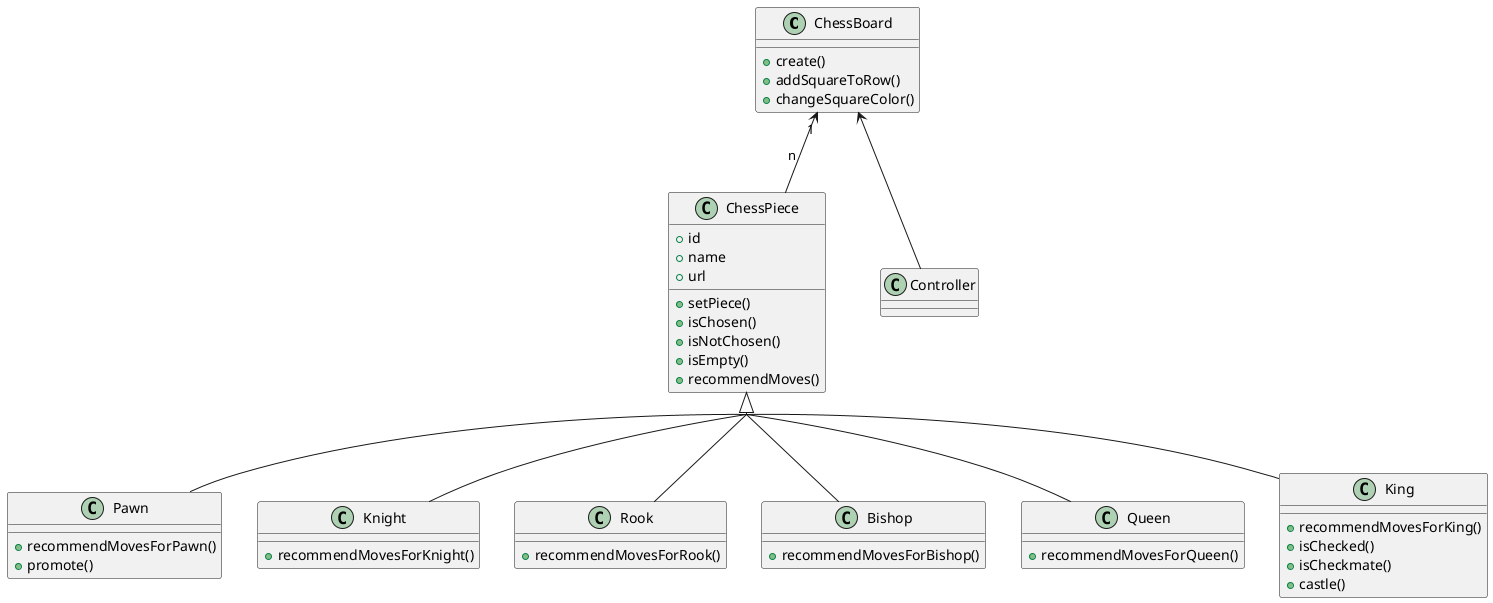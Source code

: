 @startuml ChessBoard
skinparam groupInheritance 2
class ChessBoard {
    + create()
    + addSquareToRow()
    + changeSquareColor()
}
class ChessPiece {
    + id
    + name 
    + url 
    + setPiece() 
    + isChosen() 
    + isNotChosen()
    + isEmpty()
    + recommendMoves() 
}
class Pawn {
    + recommendMovesForPawn()
    + promote()
}
class Knight {
    + recommendMovesForKnight()
}
class Rook {
    + recommendMovesForRook()
}
class Bishop {
    + recommendMovesForBishop()
}
class Queen {
    + recommendMovesForQueen()
}
class King {
    + recommendMovesForKing()
    + isChecked()
    + isCheckmate()
    + castle()
}

ChessBoard "1" <-- "n" ChessPiece
ChessBoard <-- Controller
ChessPiece <|-- Pawn 
ChessPiece <|-- Rook 
ChessPiece <|-- Knight 
ChessPiece <|-- Bishop 
ChessPiece <|-- Queen  
ChessPiece <|-- King 
@enduml